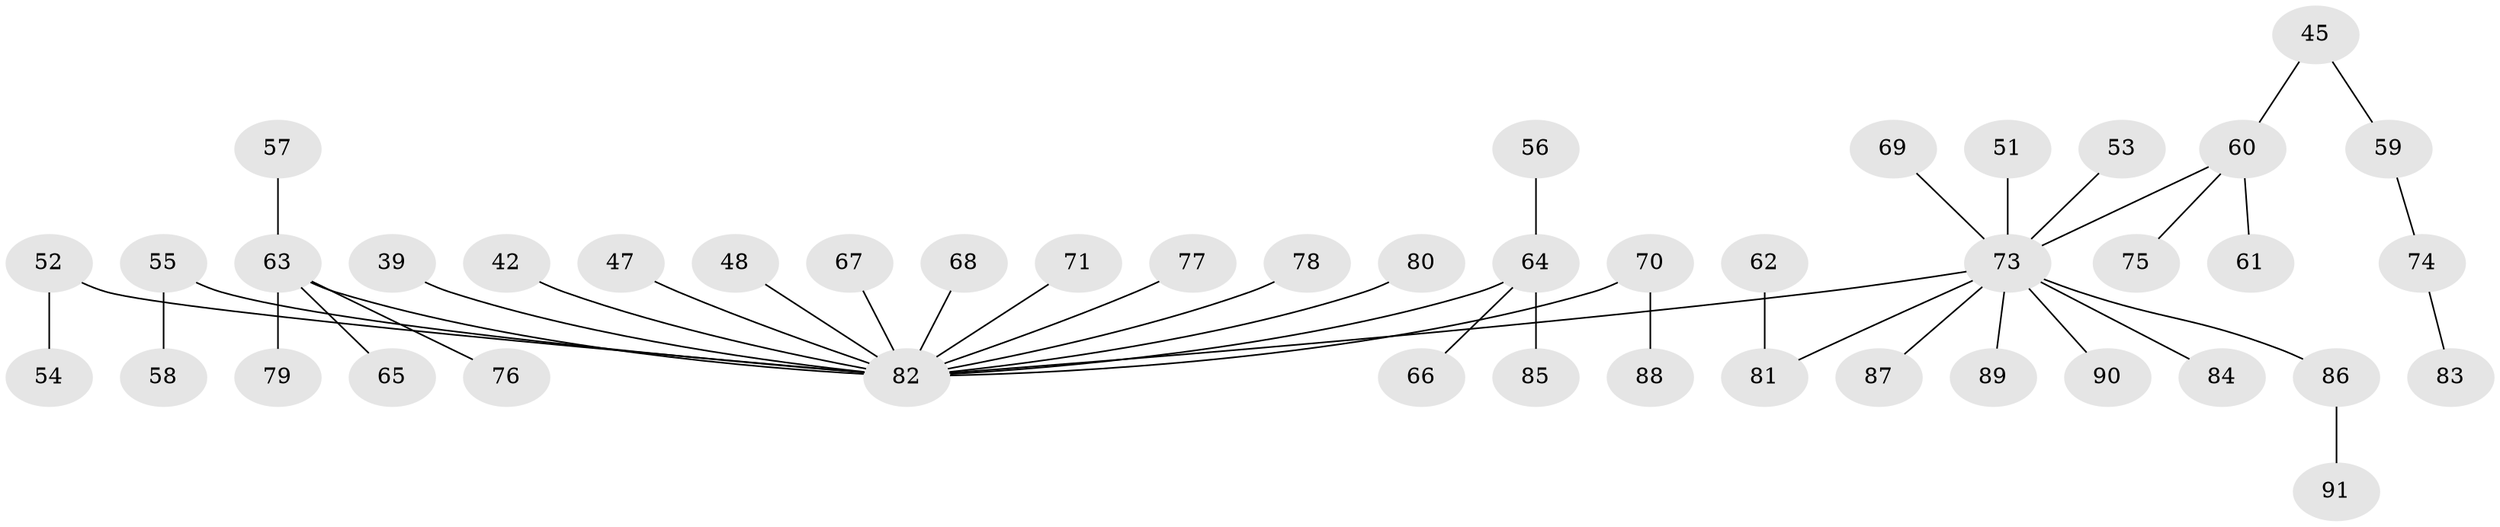 // original degree distribution, {6: 0.04395604395604396, 3: 0.12087912087912088, 2: 0.18681318681318682, 4: 0.04395604395604396, 5: 0.03296703296703297, 1: 0.5604395604395604, 7: 0.01098901098901099}
// Generated by graph-tools (version 1.1) at 2025/53/03/09/25 04:53:13]
// undirected, 45 vertices, 44 edges
graph export_dot {
graph [start="1"]
  node [color=gray90,style=filled];
  39;
  42;
  45;
  47;
  48;
  51;
  52;
  53;
  54;
  55;
  56;
  57;
  58;
  59;
  60 [super="+14+30"];
  61;
  62;
  63 [super="+33"];
  64 [super="+49"];
  65;
  66;
  67;
  68;
  69;
  70;
  71;
  73 [super="+20+19+21+23+31+24+34+38+37+46+43+44+50"];
  74;
  75;
  76;
  77;
  78;
  79;
  80;
  81 [super="+32"];
  82 [super="+9+15+72+25+40+27+28"];
  83;
  84;
  85;
  86;
  87;
  88;
  89;
  90;
  91;
  39 -- 82;
  42 -- 82;
  45 -- 59;
  45 -- 60;
  47 -- 82;
  48 -- 82;
  51 -- 73;
  52 -- 54;
  52 -- 82;
  53 -- 73;
  55 -- 58;
  55 -- 82;
  56 -- 64;
  57 -- 63;
  59 -- 74;
  60 -- 61;
  60 -- 75;
  60 -- 73;
  62 -- 81;
  63 -- 65;
  63 -- 76;
  63 -- 79;
  63 -- 82;
  64 -- 66;
  64 -- 82;
  64 -- 85;
  67 -- 82;
  68 -- 82;
  69 -- 73;
  70 -- 88;
  70 -- 82;
  71 -- 82;
  73 -- 86;
  73 -- 87;
  73 -- 89;
  73 -- 84;
  73 -- 82;
  73 -- 90;
  73 -- 81;
  74 -- 83;
  77 -- 82;
  78 -- 82;
  80 -- 82;
  86 -- 91;
}
